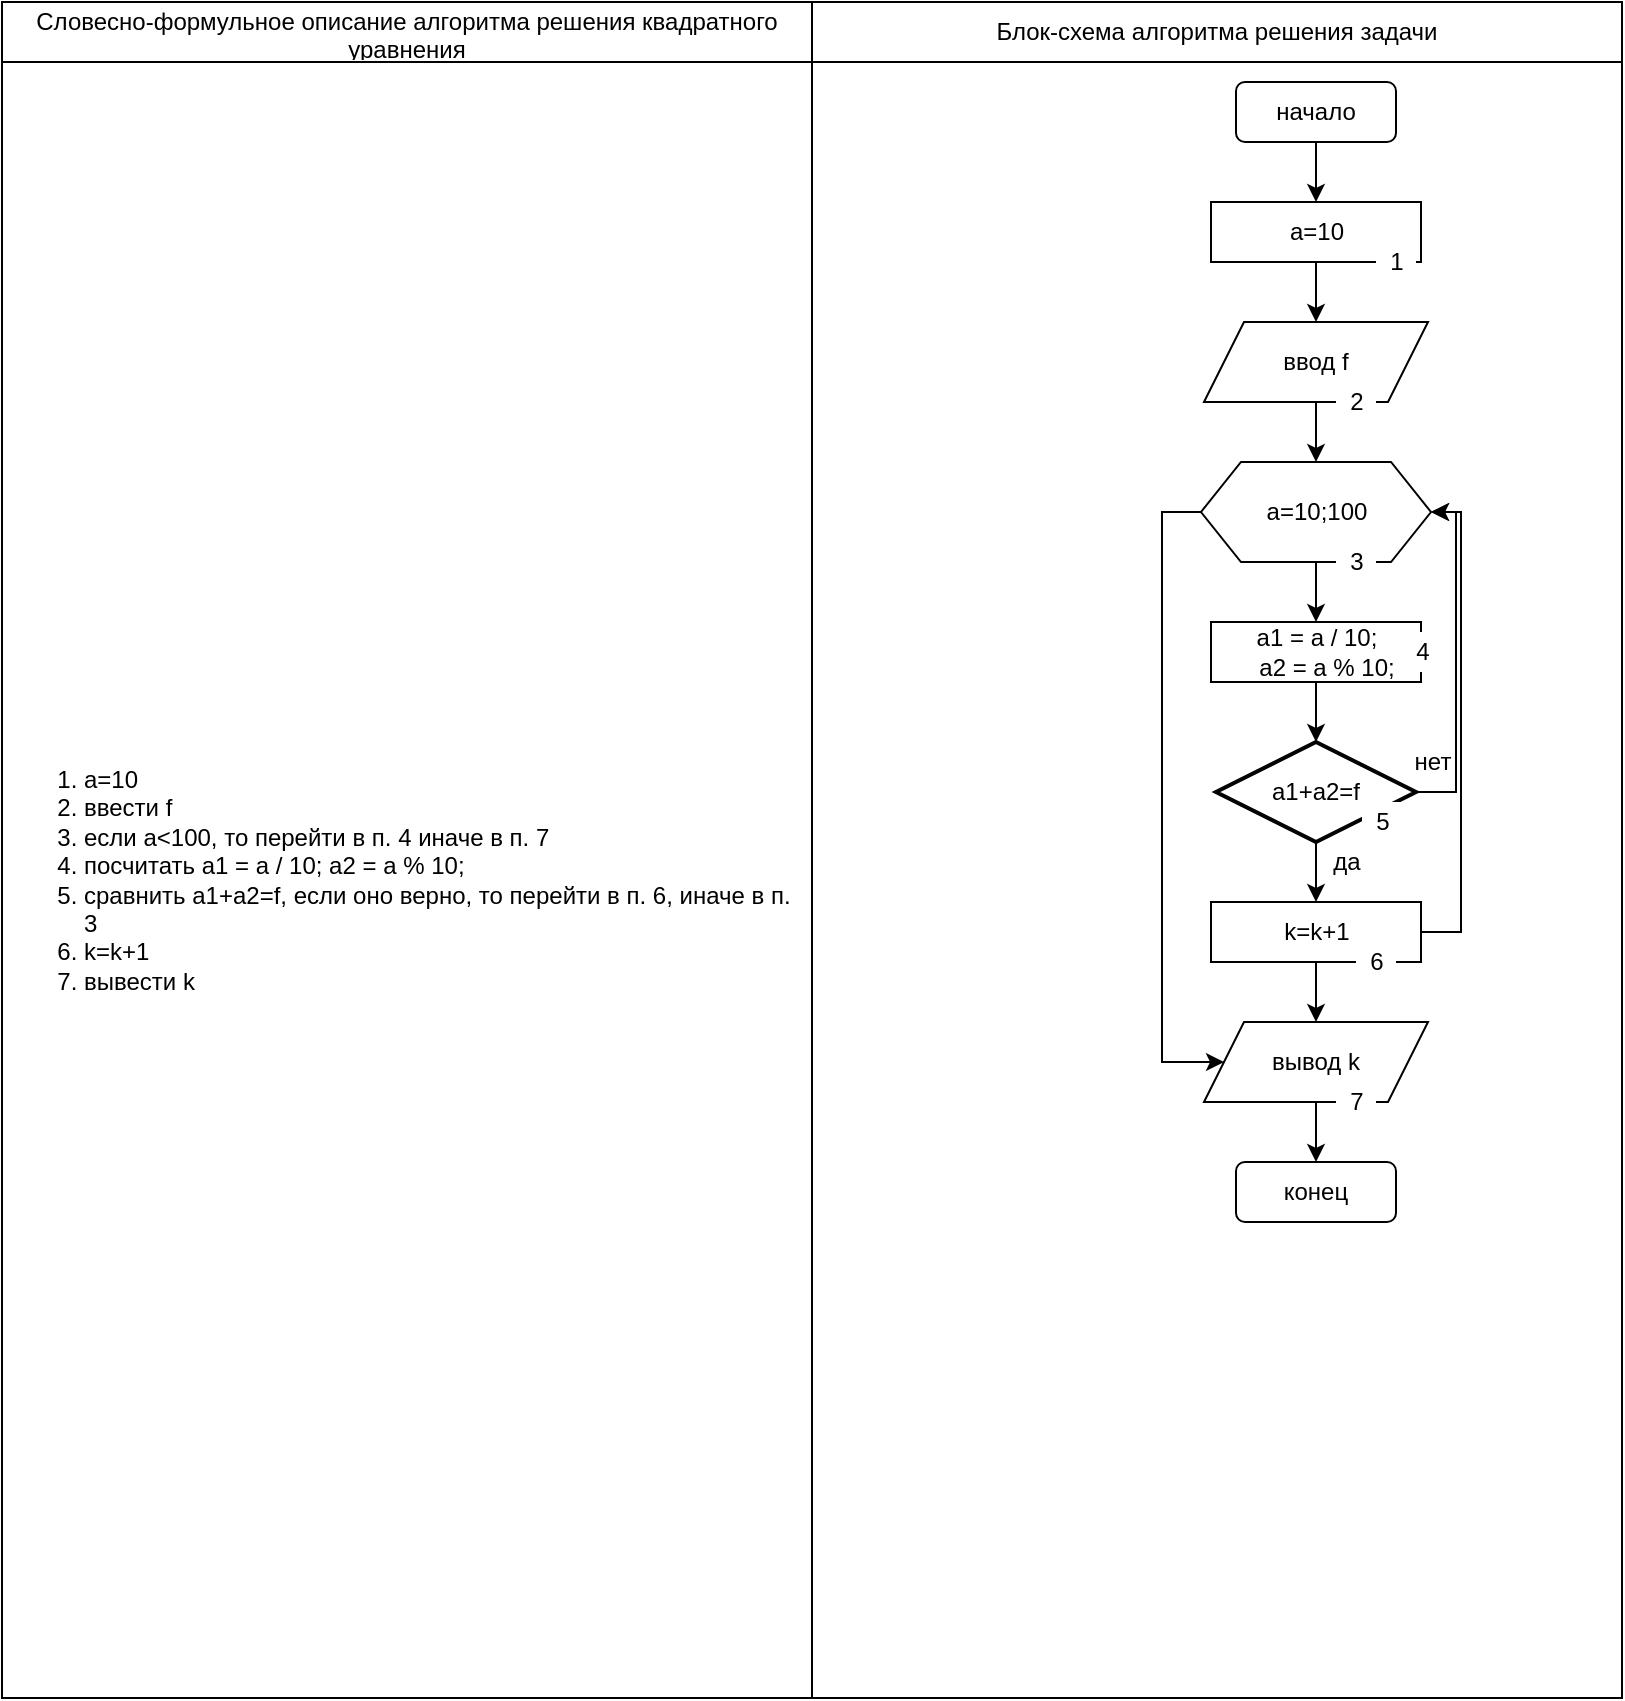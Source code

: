 <mxfile version="15.3.0" type="device"><diagram id="1N33ysZeCoXx3GRTjMDe" name="Page-1"><mxGraphModel dx="1038" dy="1733" grid="1" gridSize="10" guides="1" tooltips="1" connect="1" arrows="1" fold="1" page="1" pageScale="1" pageWidth="827" pageHeight="1169" math="0" shadow="0"><root><mxCell id="0"/><mxCell id="1" parent="0"/><mxCell id="7yCLDTyoCGJ2xjhD3AVg-47" value="" style="shape=table;startSize=0;container=1;collapsible=0;childLayout=tableLayout;" vertex="1" parent="1"><mxGeometry x="10" y="-1160" width="810" height="848" as="geometry"/></mxCell><mxCell id="7yCLDTyoCGJ2xjhD3AVg-48" value="" style="shape=partialRectangle;collapsible=0;dropTarget=0;pointerEvents=0;fillColor=none;top=0;left=0;bottom=0;right=0;points=[[0,0.5],[1,0.5]];portConstraint=eastwest;" vertex="1" parent="7yCLDTyoCGJ2xjhD3AVg-47"><mxGeometry width="810" height="30" as="geometry"/></mxCell><mxCell id="7yCLDTyoCGJ2xjhD3AVg-49" value="Словесно-формульное описание алгоритма решения квадратного уравнения" style="shape=partialRectangle;html=1;whiteSpace=wrap;connectable=0;overflow=hidden;fillColor=none;top=0;left=0;bottom=0;right=0;pointerEvents=1;" vertex="1" parent="7yCLDTyoCGJ2xjhD3AVg-48"><mxGeometry width="405" height="30" as="geometry"><mxRectangle width="405" height="30" as="alternateBounds"/></mxGeometry></mxCell><mxCell id="7yCLDTyoCGJ2xjhD3AVg-50" value="Блок-схема алгоритма решения задачи" style="shape=partialRectangle;html=1;whiteSpace=wrap;connectable=0;overflow=hidden;fillColor=none;top=0;left=0;bottom=0;right=0;pointerEvents=1;" vertex="1" parent="7yCLDTyoCGJ2xjhD3AVg-48"><mxGeometry x="405" width="405" height="30" as="geometry"><mxRectangle width="405" height="30" as="alternateBounds"/></mxGeometry></mxCell><mxCell id="7yCLDTyoCGJ2xjhD3AVg-51" value="" style="shape=partialRectangle;collapsible=0;dropTarget=0;pointerEvents=0;fillColor=none;top=0;left=0;bottom=0;right=0;points=[[0,0.5],[1,0.5]];portConstraint=eastwest;" vertex="1" parent="7yCLDTyoCGJ2xjhD3AVg-47"><mxGeometry y="30" width="810" height="818" as="geometry"/></mxCell><mxCell id="7yCLDTyoCGJ2xjhD3AVg-52" value="&lt;div align=&quot;left&quot;&gt;&lt;ol&gt;&lt;li&gt;a=10&lt;/li&gt;&lt;li&gt;ввести f&lt;/li&gt;&lt;li&gt;если а&amp;lt;100, то перейти в п. 4 иначе в п. 7&lt;/li&gt;&lt;li&gt;посчитать a1 = a / 10; a2 = a % 10;&lt;/li&gt;&lt;li&gt;сравнить a1+a2=f, если оно верно, то перейти в п. 6, иначе в п. 3&lt;/li&gt;&lt;li&gt;k=k+1&lt;/li&gt;&lt;li&gt;вывести k&lt;br&gt;&lt;/li&gt;&lt;/ol&gt;&lt;/div&gt;" style="shape=partialRectangle;html=1;whiteSpace=wrap;connectable=0;overflow=hidden;fillColor=none;top=0;left=0;bottom=0;right=0;pointerEvents=1;" vertex="1" parent="7yCLDTyoCGJ2xjhD3AVg-51"><mxGeometry width="405" height="818" as="geometry"><mxRectangle width="405" height="818" as="alternateBounds"/></mxGeometry></mxCell><mxCell id="7yCLDTyoCGJ2xjhD3AVg-53" value="" style="shape=partialRectangle;html=1;whiteSpace=wrap;connectable=0;overflow=hidden;fillColor=none;top=0;left=0;bottom=0;right=0;pointerEvents=1;" vertex="1" parent="7yCLDTyoCGJ2xjhD3AVg-51"><mxGeometry x="405" width="405" height="818" as="geometry"><mxRectangle width="405" height="818" as="alternateBounds"/></mxGeometry></mxCell><mxCell id="7yCLDTyoCGJ2xjhD3AVg-1" style="edgeStyle=orthogonalEdgeStyle;rounded=0;orthogonalLoop=1;jettySize=auto;html=1;exitX=0.5;exitY=1;exitDx=0;exitDy=0;" edge="1" parent="1" source="7yCLDTyoCGJ2xjhD3AVg-2"><mxGeometry relative="1" as="geometry"><mxPoint x="667" y="-1060" as="targetPoint"/></mxGeometry></mxCell><mxCell id="7yCLDTyoCGJ2xjhD3AVg-2" value="начало" style="rounded=1;whiteSpace=wrap;html=1;" vertex="1" parent="1"><mxGeometry x="627" y="-1120" width="80" height="30" as="geometry"/></mxCell><mxCell id="7yCLDTyoCGJ2xjhD3AVg-3" style="edgeStyle=orthogonalEdgeStyle;rounded=0;orthogonalLoop=1;jettySize=auto;html=1;exitX=0.5;exitY=1;exitDx=0;exitDy=0;" edge="1" parent="1" source="7yCLDTyoCGJ2xjhD3AVg-4"><mxGeometry relative="1" as="geometry"><mxPoint x="667" y="-1000" as="targetPoint"/></mxGeometry></mxCell><mxCell id="7yCLDTyoCGJ2xjhD3AVg-4" value="a=10" style="rounded=0;whiteSpace=wrap;html=1;" vertex="1" parent="1"><mxGeometry x="614.5" y="-1060" width="105" height="30" as="geometry"/></mxCell><mxCell id="7yCLDTyoCGJ2xjhD3AVg-18" value="1" style="text;html=1;align=center;verticalAlign=middle;resizable=0;points=[];autosize=1;strokeColor=none;fillColor=#FFFFFF;" vertex="1" parent="1"><mxGeometry x="697" y="-1040" width="20" height="20" as="geometry"/></mxCell><mxCell id="7yCLDTyoCGJ2xjhD3AVg-24" style="edgeStyle=orthogonalEdgeStyle;rounded=0;orthogonalLoop=1;jettySize=auto;html=1;exitX=0.5;exitY=1;exitDx=0;exitDy=0;" edge="1" parent="1" source="7yCLDTyoCGJ2xjhD3AVg-23"><mxGeometry relative="1" as="geometry"><mxPoint x="667" y="-930" as="targetPoint"/></mxGeometry></mxCell><mxCell id="7yCLDTyoCGJ2xjhD3AVg-23" value="ввод f" style="shape=parallelogram;perimeter=parallelogramPerimeter;whiteSpace=wrap;html=1;fixedSize=1;" vertex="1" parent="1"><mxGeometry x="611" y="-1000" width="112" height="40" as="geometry"/></mxCell><mxCell id="7yCLDTyoCGJ2xjhD3AVg-26" style="edgeStyle=orthogonalEdgeStyle;rounded=0;orthogonalLoop=1;jettySize=auto;html=1;exitX=0.5;exitY=1;exitDx=0;exitDy=0;" edge="1" parent="1" source="7yCLDTyoCGJ2xjhD3AVg-25"><mxGeometry relative="1" as="geometry"><mxPoint x="667" y="-850" as="targetPoint"/></mxGeometry></mxCell><mxCell id="7yCLDTyoCGJ2xjhD3AVg-40" style="edgeStyle=orthogonalEdgeStyle;rounded=0;orthogonalLoop=1;jettySize=auto;html=1;exitX=0;exitY=0.5;exitDx=0;exitDy=0;entryX=0;entryY=0.5;entryDx=0;entryDy=0;" edge="1" parent="1" source="7yCLDTyoCGJ2xjhD3AVg-25" target="7yCLDTyoCGJ2xjhD3AVg-36"><mxGeometry relative="1" as="geometry"><Array as="points"><mxPoint x="590" y="-905"/><mxPoint x="590" y="-630"/></Array></mxGeometry></mxCell><mxCell id="7yCLDTyoCGJ2xjhD3AVg-25" value="a=10;100" style="shape=hexagon;perimeter=hexagonPerimeter2;whiteSpace=wrap;html=1;fixedSize=1;" vertex="1" parent="1"><mxGeometry x="609.5" y="-930" width="115" height="50" as="geometry"/></mxCell><mxCell id="7yCLDTyoCGJ2xjhD3AVg-28" style="edgeStyle=orthogonalEdgeStyle;rounded=0;orthogonalLoop=1;jettySize=auto;html=1;exitX=0.5;exitY=1;exitDx=0;exitDy=0;" edge="1" parent="1" source="7yCLDTyoCGJ2xjhD3AVg-27"><mxGeometry relative="1" as="geometry"><mxPoint x="667" y="-790" as="targetPoint"/></mxGeometry></mxCell><mxCell id="7yCLDTyoCGJ2xjhD3AVg-27" value="a1 = a / 10;&lt;br&gt;&amp;nbsp;&amp;nbsp; a2 = a % 10;" style="rounded=0;whiteSpace=wrap;html=1;" vertex="1" parent="1"><mxGeometry x="614.5" y="-850" width="105" height="30" as="geometry"/></mxCell><mxCell id="7yCLDTyoCGJ2xjhD3AVg-30" style="edgeStyle=orthogonalEdgeStyle;rounded=0;orthogonalLoop=1;jettySize=auto;html=1;exitX=0.5;exitY=1;exitDx=0;exitDy=0;exitPerimeter=0;" edge="1" parent="1" source="7yCLDTyoCGJ2xjhD3AVg-29"><mxGeometry relative="1" as="geometry"><mxPoint x="667" y="-710" as="targetPoint"/></mxGeometry></mxCell><mxCell id="7yCLDTyoCGJ2xjhD3AVg-31" style="edgeStyle=orthogonalEdgeStyle;rounded=0;orthogonalLoop=1;jettySize=auto;html=1;exitX=1;exitY=0.5;exitDx=0;exitDy=0;exitPerimeter=0;entryX=1;entryY=0.5;entryDx=0;entryDy=0;" edge="1" parent="1" source="7yCLDTyoCGJ2xjhD3AVg-29" target="7yCLDTyoCGJ2xjhD3AVg-25"><mxGeometry relative="1" as="geometry"/></mxCell><mxCell id="7yCLDTyoCGJ2xjhD3AVg-29" value="a1+a2=f" style="strokeWidth=2;html=1;shape=mxgraph.flowchart.decision;whiteSpace=wrap;fontFamily=Helvetica;" vertex="1" parent="1"><mxGeometry x="617" y="-790" width="100" height="50" as="geometry"/></mxCell><mxCell id="7yCLDTyoCGJ2xjhD3AVg-32" value="нет" style="text;html=1;align=center;verticalAlign=middle;resizable=0;points=[];autosize=1;strokeColor=none;fillColor=none;" vertex="1" parent="1"><mxGeometry x="710" y="-790" width="30" height="20" as="geometry"/></mxCell><mxCell id="7yCLDTyoCGJ2xjhD3AVg-33" value="да" style="text;html=1;align=center;verticalAlign=middle;resizable=0;points=[];autosize=1;strokeColor=none;fillColor=none;" vertex="1" parent="1"><mxGeometry x="667" y="-740" width="30" height="20" as="geometry"/></mxCell><mxCell id="7yCLDTyoCGJ2xjhD3AVg-35" style="edgeStyle=orthogonalEdgeStyle;rounded=0;orthogonalLoop=1;jettySize=auto;html=1;exitX=1;exitY=0.5;exitDx=0;exitDy=0;entryX=1;entryY=0.5;entryDx=0;entryDy=0;" edge="1" parent="1" source="7yCLDTyoCGJ2xjhD3AVg-34" target="7yCLDTyoCGJ2xjhD3AVg-25"><mxGeometry relative="1" as="geometry"/></mxCell><mxCell id="7yCLDTyoCGJ2xjhD3AVg-37" style="edgeStyle=orthogonalEdgeStyle;rounded=0;orthogonalLoop=1;jettySize=auto;html=1;exitX=0.5;exitY=1;exitDx=0;exitDy=0;" edge="1" parent="1" source="7yCLDTyoCGJ2xjhD3AVg-34"><mxGeometry relative="1" as="geometry"><mxPoint x="667" y="-650" as="targetPoint"/></mxGeometry></mxCell><mxCell id="7yCLDTyoCGJ2xjhD3AVg-34" value="k=k+1" style="rounded=0;whiteSpace=wrap;html=1;" vertex="1" parent="1"><mxGeometry x="614.5" y="-710" width="105" height="30" as="geometry"/></mxCell><mxCell id="7yCLDTyoCGJ2xjhD3AVg-39" style="edgeStyle=orthogonalEdgeStyle;rounded=0;orthogonalLoop=1;jettySize=auto;html=1;exitX=0.5;exitY=1;exitDx=0;exitDy=0;" edge="1" parent="1" source="7yCLDTyoCGJ2xjhD3AVg-36"><mxGeometry relative="1" as="geometry"><mxPoint x="667" y="-580" as="targetPoint"/></mxGeometry></mxCell><mxCell id="7yCLDTyoCGJ2xjhD3AVg-36" value="вывод k" style="shape=parallelogram;perimeter=parallelogramPerimeter;whiteSpace=wrap;html=1;fixedSize=1;" vertex="1" parent="1"><mxGeometry x="611" y="-650" width="112" height="40" as="geometry"/></mxCell><mxCell id="7yCLDTyoCGJ2xjhD3AVg-38" value="конец" style="rounded=1;whiteSpace=wrap;html=1;" vertex="1" parent="1"><mxGeometry x="627" y="-580" width="80" height="30" as="geometry"/></mxCell><mxCell id="7yCLDTyoCGJ2xjhD3AVg-41" value="2" style="text;html=1;align=center;verticalAlign=middle;resizable=0;points=[];autosize=1;strokeColor=none;fillColor=#FFFFFF;" vertex="1" parent="1"><mxGeometry x="677" y="-970" width="20" height="20" as="geometry"/></mxCell><mxCell id="7yCLDTyoCGJ2xjhD3AVg-42" value="3" style="text;html=1;align=center;verticalAlign=middle;resizable=0;points=[];autosize=1;strokeColor=none;fillColor=#FFFFFF;" vertex="1" parent="1"><mxGeometry x="677" y="-890" width="20" height="20" as="geometry"/></mxCell><mxCell id="7yCLDTyoCGJ2xjhD3AVg-43" value="4" style="text;html=1;align=center;verticalAlign=middle;resizable=0;points=[];autosize=1;strokeColor=none;fillColor=#FFFFFF;" vertex="1" parent="1"><mxGeometry x="710" y="-845" width="20" height="20" as="geometry"/></mxCell><mxCell id="7yCLDTyoCGJ2xjhD3AVg-44" value="5" style="text;html=1;align=center;verticalAlign=middle;resizable=0;points=[];autosize=1;strokeColor=none;fillColor=#FFFFFF;" vertex="1" parent="1"><mxGeometry x="690" y="-760" width="20" height="20" as="geometry"/></mxCell><mxCell id="7yCLDTyoCGJ2xjhD3AVg-45" value="6" style="text;html=1;align=center;verticalAlign=middle;resizable=0;points=[];autosize=1;strokeColor=none;fillColor=#FFFFFF;" vertex="1" parent="1"><mxGeometry x="687" y="-690" width="20" height="20" as="geometry"/></mxCell><mxCell id="7yCLDTyoCGJ2xjhD3AVg-46" value="7" style="text;html=1;align=center;verticalAlign=middle;resizable=0;points=[];autosize=1;strokeColor=none;fillColor=#FFFFFF;" vertex="1" parent="1"><mxGeometry x="677" y="-620" width="20" height="20" as="geometry"/></mxCell></root></mxGraphModel></diagram></mxfile>